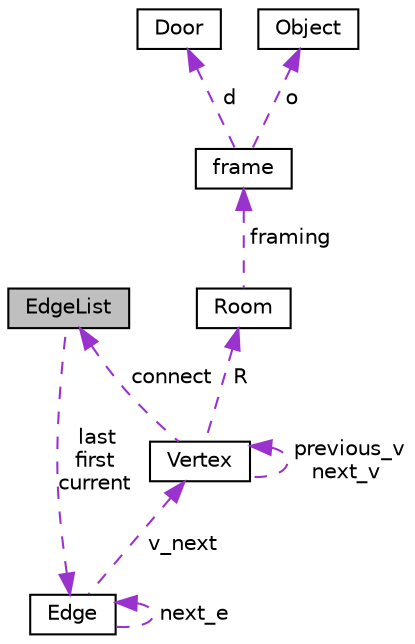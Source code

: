 digraph "EdgeList"
{
 // LATEX_PDF_SIZE
  edge [fontname="Helvetica",fontsize="10",labelfontname="Helvetica",labelfontsize="10"];
  node [fontname="Helvetica",fontsize="10",shape=record];
  Node1 [label="EdgeList",height=0.2,width=0.4,color="black", fillcolor="grey75", style="filled", fontcolor="black",tooltip=" "];
  Node2 -> Node1 [dir="back",color="darkorchid3",fontsize="10",style="dashed",label=" last\nfirst\ncurrent" ,fontname="Helvetica"];
  Node2 [label="Edge",height=0.2,width=0.4,color="black", fillcolor="white", style="filled",URL="$struct_edge.html",tooltip=" "];
  Node3 -> Node2 [dir="back",color="darkorchid3",fontsize="10",style="dashed",label=" v_next" ,fontname="Helvetica"];
  Node3 [label="Vertex",height=0.2,width=0.4,color="black", fillcolor="white", style="filled",URL="$struct_vertex.html",tooltip=" "];
  Node3 -> Node3 [dir="back",color="darkorchid3",fontsize="10",style="dashed",label=" previous_v\nnext_v" ,fontname="Helvetica"];
  Node4 -> Node3 [dir="back",color="darkorchid3",fontsize="10",style="dashed",label=" R" ,fontname="Helvetica"];
  Node4 [label="Room",height=0.2,width=0.4,color="black", fillcolor="white", style="filled",URL="$struct_room.html",tooltip=" "];
  Node5 -> Node4 [dir="back",color="darkorchid3",fontsize="10",style="dashed",label=" framing" ,fontname="Helvetica"];
  Node5 [label="frame",height=0.2,width=0.4,color="black", fillcolor="white", style="filled",URL="$structframe.html",tooltip=" "];
  Node6 -> Node5 [dir="back",color="darkorchid3",fontsize="10",style="dashed",label=" d" ,fontname="Helvetica"];
  Node6 [label="Door",height=0.2,width=0.4,color="black", fillcolor="white", style="filled",URL="$struct_door.html",tooltip=" "];
  Node7 -> Node5 [dir="back",color="darkorchid3",fontsize="10",style="dashed",label=" o" ,fontname="Helvetica"];
  Node7 [label="Object",height=0.2,width=0.4,color="black", fillcolor="white", style="filled",URL="$struct_object.html",tooltip=" "];
  Node1 -> Node3 [dir="back",color="darkorchid3",fontsize="10",style="dashed",label=" connect" ,fontname="Helvetica"];
  Node2 -> Node2 [dir="back",color="darkorchid3",fontsize="10",style="dashed",label=" next_e" ,fontname="Helvetica"];
}
